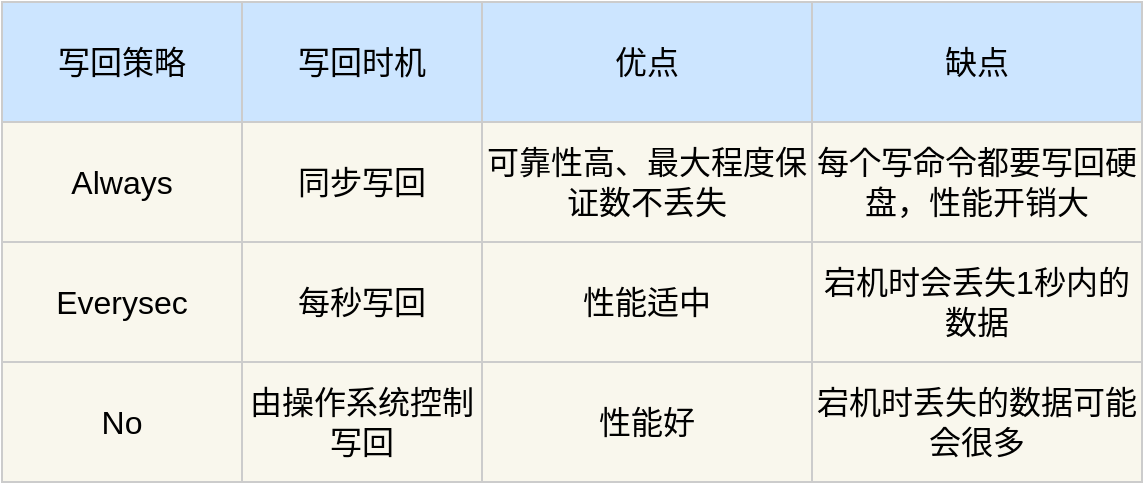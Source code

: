 <mxfile version="14.6.11" type="github">
  <diagram id="lEJlkKD_YYHdTv-a9vSD" name="第 1 页">
    <mxGraphModel dx="946" dy="558" grid="1" gridSize="10" guides="1" tooltips="1" connect="1" arrows="1" fold="1" page="1" pageScale="1" pageWidth="827" pageHeight="1169" math="0" shadow="0">
      <root>
        <mxCell id="0" />
        <mxCell id="1" parent="0" />
        <mxCell id="mcmR9kDVMPOARum-n9kd-1" value="写回策略" style="rounded=0;whiteSpace=wrap;html=1;fontSize=16;fillColor=#cce5ff;strokeColor=#CCCCCC;" vertex="1" parent="1">
          <mxGeometry x="200" y="80" width="120" height="60" as="geometry" />
        </mxCell>
        <mxCell id="mcmR9kDVMPOARum-n9kd-2" value="写回时机" style="rounded=0;whiteSpace=wrap;html=1;fontSize=16;fillColor=#cce5ff;strokeColor=#CCCCCC;" vertex="1" parent="1">
          <mxGeometry x="320" y="80" width="120" height="60" as="geometry" />
        </mxCell>
        <mxCell id="mcmR9kDVMPOARum-n9kd-5" value="Always" style="rounded=0;whiteSpace=wrap;html=1;fontSize=16;fillColor=#f9f7ed;strokeColor=#CCCCCC;" vertex="1" parent="1">
          <mxGeometry x="200" y="140" width="120" height="60" as="geometry" />
        </mxCell>
        <mxCell id="mcmR9kDVMPOARum-n9kd-6" value="同步写回" style="rounded=0;whiteSpace=wrap;html=1;fontSize=16;fillColor=#f9f7ed;strokeColor=#CCCCCC;" vertex="1" parent="1">
          <mxGeometry x="320" y="140" width="120" height="60" as="geometry" />
        </mxCell>
        <mxCell id="mcmR9kDVMPOARum-n9kd-9" value="Everysec" style="rounded=0;whiteSpace=wrap;html=1;fontSize=16;fillColor=#f9f7ed;strokeColor=#CCCCCC;" vertex="1" parent="1">
          <mxGeometry x="200" y="200" width="120" height="60" as="geometry" />
        </mxCell>
        <mxCell id="mcmR9kDVMPOARum-n9kd-10" value="每秒写回" style="rounded=0;whiteSpace=wrap;html=1;fontSize=16;fillColor=#f9f7ed;strokeColor=#CCCCCC;" vertex="1" parent="1">
          <mxGeometry x="320" y="200" width="120" height="60" as="geometry" />
        </mxCell>
        <mxCell id="mcmR9kDVMPOARum-n9kd-13" value="No" style="rounded=0;whiteSpace=wrap;html=1;fontSize=16;fillColor=#f9f7ed;strokeColor=#CCCCCC;" vertex="1" parent="1">
          <mxGeometry x="200" y="260" width="120" height="60" as="geometry" />
        </mxCell>
        <mxCell id="mcmR9kDVMPOARum-n9kd-14" value="由操作系统控制写回" style="rounded=0;whiteSpace=wrap;html=1;fontSize=16;fillColor=#f9f7ed;strokeColor=#CCCCCC;" vertex="1" parent="1">
          <mxGeometry x="320" y="260" width="120" height="60" as="geometry" />
        </mxCell>
        <mxCell id="mcmR9kDVMPOARum-n9kd-17" value="" style="group;strokeColor=#CCCCCC;" vertex="1" connectable="0" parent="1">
          <mxGeometry x="440" y="80" width="330" height="240" as="geometry" />
        </mxCell>
        <mxCell id="mcmR9kDVMPOARum-n9kd-3" value="优点" style="rounded=0;whiteSpace=wrap;html=1;fontSize=16;fillColor=#cce5ff;strokeColor=#CCCCCC;" vertex="1" parent="mcmR9kDVMPOARum-n9kd-17">
          <mxGeometry width="165" height="60" as="geometry" />
        </mxCell>
        <mxCell id="mcmR9kDVMPOARum-n9kd-4" value="缺点" style="rounded=0;whiteSpace=wrap;html=1;fontSize=16;fillColor=#cce5ff;strokeColor=#CCCCCC;" vertex="1" parent="mcmR9kDVMPOARum-n9kd-17">
          <mxGeometry x="165" width="165" height="60" as="geometry" />
        </mxCell>
        <mxCell id="mcmR9kDVMPOARum-n9kd-7" value="可靠性高、最大程度保证数不丢失" style="rounded=0;whiteSpace=wrap;html=1;fontSize=16;fillColor=#f9f7ed;strokeColor=#CCCCCC;" vertex="1" parent="mcmR9kDVMPOARum-n9kd-17">
          <mxGeometry y="60" width="165" height="60" as="geometry" />
        </mxCell>
        <mxCell id="mcmR9kDVMPOARum-n9kd-8" value="每个写命令都要写回硬盘，性能开销大" style="rounded=0;whiteSpace=wrap;html=1;fontSize=16;fillColor=#f9f7ed;strokeColor=#CCCCCC;" vertex="1" parent="mcmR9kDVMPOARum-n9kd-17">
          <mxGeometry x="165" y="60" width="165" height="60" as="geometry" />
        </mxCell>
        <mxCell id="mcmR9kDVMPOARum-n9kd-11" value="性能适中" style="rounded=0;whiteSpace=wrap;html=1;fontSize=16;fillColor=#f9f7ed;strokeColor=#CCCCCC;" vertex="1" parent="mcmR9kDVMPOARum-n9kd-17">
          <mxGeometry y="120" width="165" height="60" as="geometry" />
        </mxCell>
        <mxCell id="mcmR9kDVMPOARum-n9kd-12" value="宕机时会丢失1秒内的数据" style="rounded=0;whiteSpace=wrap;html=1;fontSize=16;fillColor=#f9f7ed;strokeColor=#CCCCCC;" vertex="1" parent="mcmR9kDVMPOARum-n9kd-17">
          <mxGeometry x="165" y="120" width="165" height="60" as="geometry" />
        </mxCell>
        <mxCell id="mcmR9kDVMPOARum-n9kd-15" value="性能好" style="rounded=0;whiteSpace=wrap;html=1;fontSize=16;fillColor=#f9f7ed;strokeColor=#CCCCCC;" vertex="1" parent="mcmR9kDVMPOARum-n9kd-17">
          <mxGeometry y="180" width="165" height="60" as="geometry" />
        </mxCell>
        <mxCell id="mcmR9kDVMPOARum-n9kd-16" value="宕机时丢失的数据可能会很多" style="rounded=0;whiteSpace=wrap;html=1;fontSize=16;fillColor=#f9f7ed;strokeColor=#CCCCCC;" vertex="1" parent="mcmR9kDVMPOARum-n9kd-17">
          <mxGeometry x="165" y="180" width="165" height="60" as="geometry" />
        </mxCell>
      </root>
    </mxGraphModel>
  </diagram>
</mxfile>
